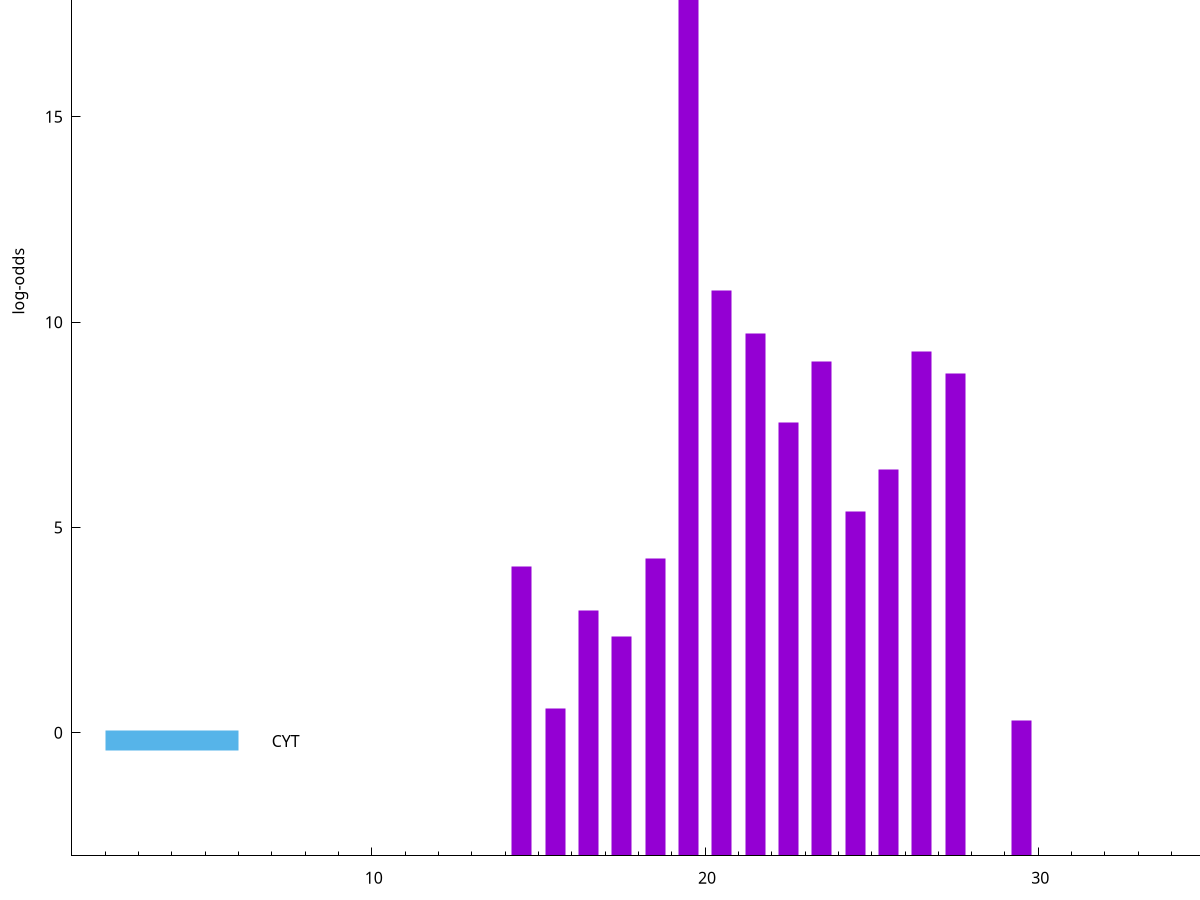 set title "LipoP predictions for SRR3996252.gff"
set size 2., 1.4
set xrange [1:70] 
set mxtics 10
set yrange [-3:25]
set y2range [0:28]
set ylabel "log-odds"
set term postscript eps color solid "Helvetica" 30
set output "SRR3996252.gff45.eps"
set arrow from 2,22.0491 to 6,22.0491 nohead lt 1 lw 20
set label "SpI" at 7,22.0491
set arrow from 2,-0.200913 to 6,-0.200913 nohead lt 3 lw 20
set label "CYT" at 7,-0.200913
set arrow from 2,22.0491 to 6,22.0491 nohead lt 1 lw 20
set label "SpI" at 7,22.0491
# NOTE: The scores below are the log-odds scores with the threshold
# NOTE: subtracted (a hack to make gnuplot make the histogram all
# NOTE: look nice).
plot "-" axes x1y2 title "" with impulses lt 1 lw 20
19.500000 25.047600
20.500000 13.760700
21.500000 12.725160
26.500000 12.286230
23.500000 12.037190
27.500000 11.745260
22.500000 10.552390
25.500000 9.420870
24.500000 8.390970
18.500000 7.240830
14.500000 7.056570
16.500000 5.985660
17.500000 5.343170
15.500000 3.592339
29.500000 3.305958
e
exit
